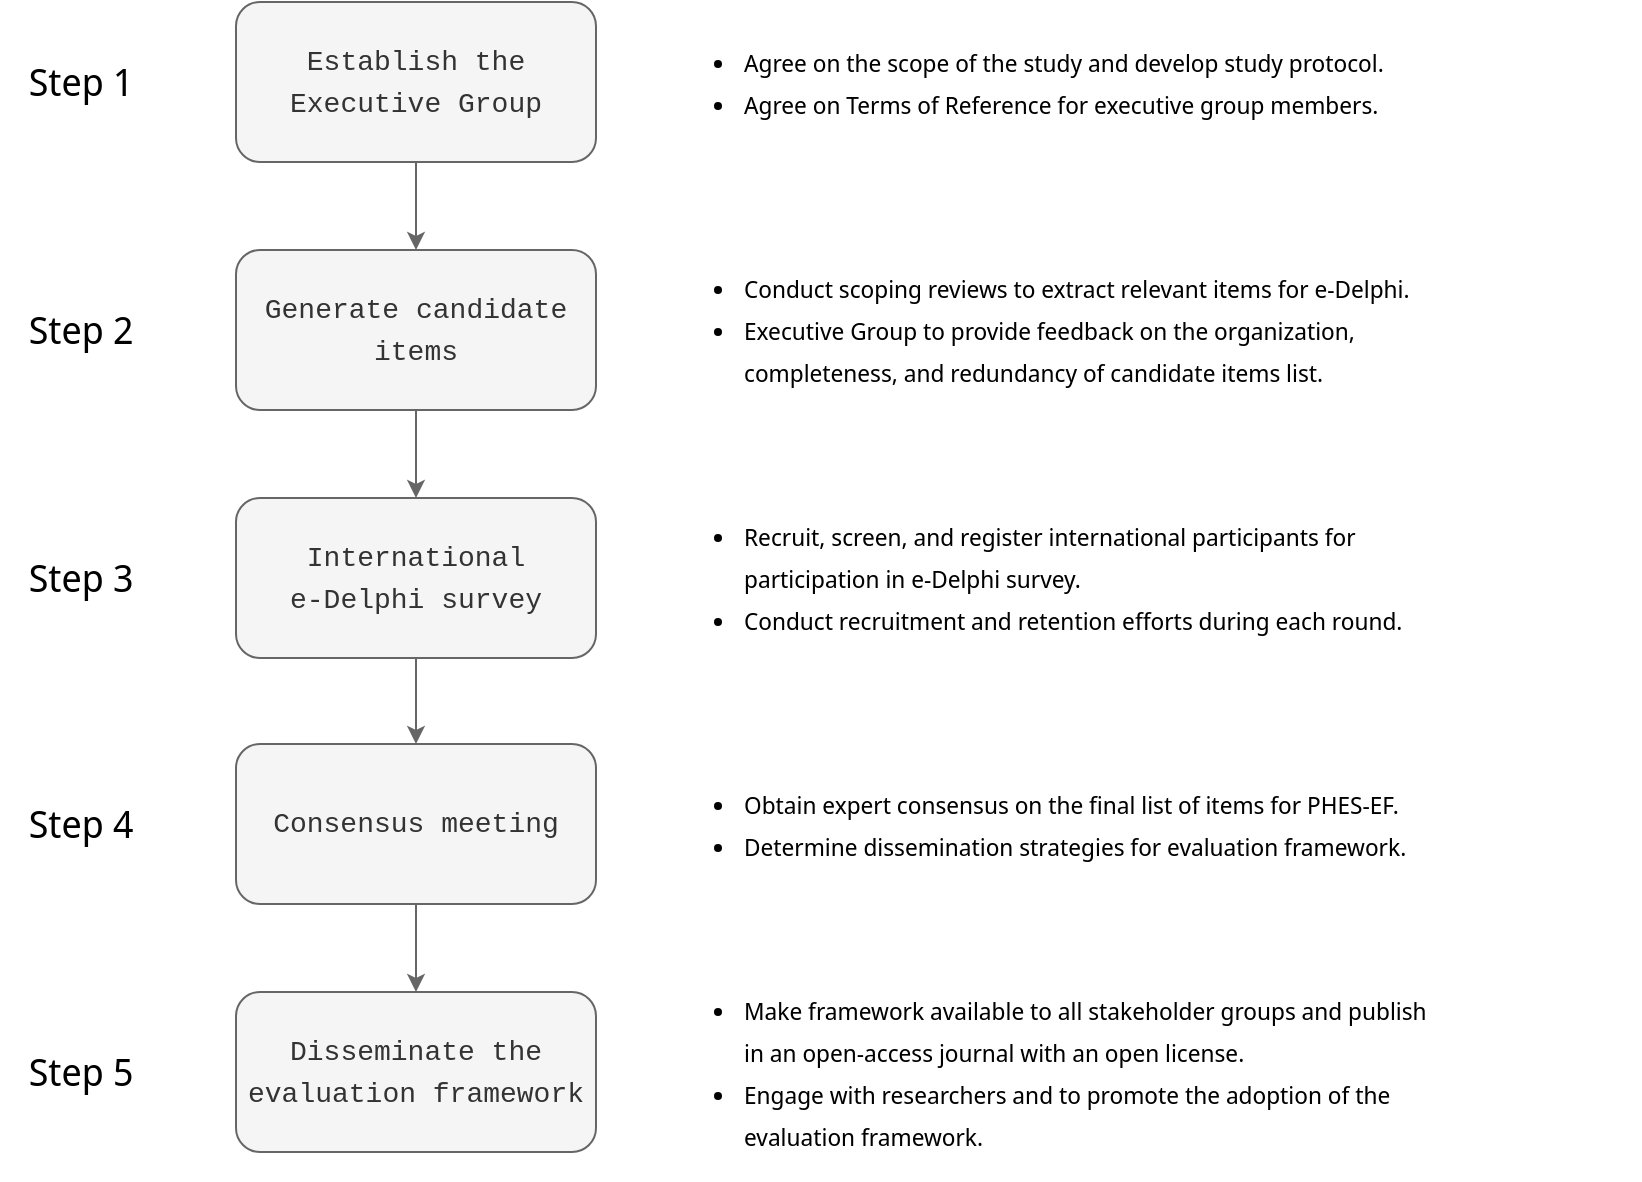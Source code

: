 <mxfile>
    <diagram id="BcWC3n7M8_-AfZd_4lyK" name="Page-1">
        <mxGraphModel dx="1152" dy="1007" grid="1" gridSize="10" guides="1" tooltips="1" connect="1" arrows="1" fold="1" page="1" pageScale="1" pageWidth="850" pageHeight="1100" math="0" shadow="0">
            <root>
                <mxCell id="0"/>
                <mxCell id="1" parent="0"/>
                <mxCell id="2" value="&lt;div style=&quot;font-family: &amp;quot;Fira Code&amp;quot;, Menlo, Monaco, &amp;quot;Courier New&amp;quot;, monospace, Menlo, Monaco, &amp;quot;Courier New&amp;quot;, monospace; font-size: 14px; line-height: 21px;&quot;&gt;Establish the Executive Group&lt;/div&gt;" style="rounded=1;whiteSpace=wrap;html=1;labelBackgroundColor=none;fillColor=#f5f5f5;strokeColor=#666666;fontColor=#333333;" parent="1" vertex="1">
                    <mxGeometry x="178" y="150" width="180" height="80" as="geometry"/>
                </mxCell>
                <mxCell id="3" value="&lt;div style=&quot;font-family: &amp;quot;Fira Code&amp;quot;, Menlo, Monaco, &amp;quot;Courier New&amp;quot;, monospace, Menlo, Monaco, &amp;quot;Courier New&amp;quot;, monospace; font-size: 14px; line-height: 21px;&quot;&gt;Generate candidate items&lt;/div&gt;" style="rounded=1;whiteSpace=wrap;html=1;labelBackgroundColor=none;fillColor=#f5f5f5;strokeColor=#666666;fontColor=#333333;" parent="1" vertex="1">
                    <mxGeometry x="178" y="274" width="180" height="80" as="geometry"/>
                </mxCell>
                <mxCell id="4" value="" style="endArrow=classic;html=1;exitX=0.5;exitY=1;exitDx=0;exitDy=0;entryX=0.5;entryY=0;entryDx=0;entryDy=0;labelBackgroundColor=#f4f2f6;fontColor=#000000;fillColor=#f5f5f5;strokeColor=#666666;" parent="1" source="2" target="3" edge="1">
                    <mxGeometry width="50" height="50" relative="1" as="geometry">
                        <mxPoint x="418" y="450" as="sourcePoint"/>
                        <mxPoint x="468" y="400" as="targetPoint"/>
                    </mxGeometry>
                </mxCell>
                <mxCell id="7" value="&lt;div style=&quot;font-family: &amp;quot;Fira Code&amp;quot;, Menlo, Monaco, &amp;quot;Courier New&amp;quot;, monospace, Menlo, Monaco, &amp;quot;Courier New&amp;quot;, monospace; font-size: 14px; line-height: 21px;&quot;&gt;&lt;div style=&quot;line-height: 21px;&quot;&gt;International &lt;br&gt;e-Delphi survey&lt;/div&gt;&lt;/div&gt;" style="rounded=1;whiteSpace=wrap;html=1;labelBackgroundColor=none;fillColor=#f5f5f5;strokeColor=#666666;fontColor=#333333;" parent="1" vertex="1">
                    <mxGeometry x="178" y="398" width="180" height="80" as="geometry"/>
                </mxCell>
                <mxCell id="8" value="&lt;div style=&quot;font-family: &amp;quot;Fira Code&amp;quot;, Menlo, Monaco, &amp;quot;Courier New&amp;quot;, monospace, Menlo, Monaco, &amp;quot;Courier New&amp;quot;, monospace; font-size: 14px; line-height: 21px;&quot;&gt;&lt;div style=&quot;line-height: 21px;&quot;&gt;&lt;div style=&quot;line-height: 21px;&quot;&gt;Consensus meeting&lt;/div&gt;&lt;/div&gt;&lt;/div&gt;" style="rounded=1;whiteSpace=wrap;html=1;labelBackgroundColor=none;fillColor=#f5f5f5;strokeColor=#666666;fontColor=#333333;" parent="1" vertex="1">
                    <mxGeometry x="178" y="521" width="180" height="80" as="geometry"/>
                </mxCell>
                <mxCell id="9" value="&lt;div style=&quot;font-family: &amp;quot;Fira Code&amp;quot;, Menlo, Monaco, &amp;quot;Courier New&amp;quot;, monospace, Menlo, Monaco, &amp;quot;Courier New&amp;quot;, monospace; font-size: 14px; line-height: 21px;&quot;&gt;&lt;div style=&quot;line-height: 21px;&quot;&gt;&lt;div style=&quot;line-height: 21px;&quot;&gt;&lt;div style=&quot;line-height: 21px;&quot;&gt;Disseminate the evaluation framework&lt;/div&gt;&lt;/div&gt;&lt;/div&gt;&lt;/div&gt;" style="rounded=1;whiteSpace=wrap;html=1;labelBackgroundColor=none;fillColor=#f5f5f5;strokeColor=#666666;fontColor=#333333;" parent="1" vertex="1">
                    <mxGeometry x="178" y="645" width="180" height="80" as="geometry"/>
                </mxCell>
                <mxCell id="13" value="" style="endArrow=classic;html=1;exitX=0.5;exitY=1;exitDx=0;exitDy=0;entryX=0.5;entryY=0;entryDx=0;entryDy=0;labelBackgroundColor=#f4f2f6;fontColor=#000000;fillColor=#f5f5f5;strokeColor=#666666;" parent="1" source="3" target="7" edge="1">
                    <mxGeometry width="50" height="50" relative="1" as="geometry">
                        <mxPoint x="288" y="240" as="sourcePoint"/>
                        <mxPoint x="288" y="290" as="targetPoint"/>
                    </mxGeometry>
                </mxCell>
                <mxCell id="14" value="" style="endArrow=classic;html=1;exitX=0.5;exitY=1;exitDx=0;exitDy=0;entryX=0.5;entryY=0;entryDx=0;entryDy=0;labelBackgroundColor=#f4f2f6;fontColor=#000000;fillColor=#f5f5f5;strokeColor=#666666;" parent="1" source="7" target="8" edge="1">
                    <mxGeometry width="50" height="50" relative="1" as="geometry">
                        <mxPoint x="288" y="240" as="sourcePoint"/>
                        <mxPoint x="288" y="290" as="targetPoint"/>
                    </mxGeometry>
                </mxCell>
                <mxCell id="15" value="" style="endArrow=classic;html=1;exitX=0.5;exitY=1;exitDx=0;exitDy=0;labelBackgroundColor=#f4f2f6;fontColor=#000000;fillColor=#f5f5f5;strokeColor=#666666;" parent="1" source="8" target="9" edge="1">
                    <mxGeometry width="50" height="50" relative="1" as="geometry">
                        <mxPoint x="288" y="490" as="sourcePoint"/>
                        <mxPoint x="288" y="530" as="targetPoint"/>
                    </mxGeometry>
                </mxCell>
                <mxCell id="5" value="Step 1" style="text;html=1;align=center;verticalAlign=middle;resizable=0;points=[];autosize=1;strokeColor=none;fillColor=none;fontSize=19;fontFamily=Noto Sans Display;fontSource=https%3A%2F%2Ffonts.googleapis.com%2Fcss%3Ffamily%3DNoto%2BSans%2BDisplay;" parent="1" vertex="1">
                    <mxGeometry x="60" y="170" width="80" height="40" as="geometry"/>
                </mxCell>
                <mxCell id="6" value="Step 2" style="text;html=1;align=center;verticalAlign=middle;resizable=0;points=[];autosize=1;strokeColor=none;fillColor=none;fontSize=19;fontFamily=Noto Sans Display;fontSource=https%3A%2F%2Ffonts.googleapis.com%2Fcss%3Ffamily%3DNoto%2BSans%2BDisplay;" parent="1" vertex="1">
                    <mxGeometry x="60" y="294" width="80" height="40" as="geometry"/>
                </mxCell>
                <mxCell id="10" value="Step 3" style="text;html=1;align=center;verticalAlign=middle;resizable=0;points=[];autosize=1;strokeColor=none;fillColor=none;fontSize=19;fontFamily=Noto Sans Display;fontSource=https%3A%2F%2Ffonts.googleapis.com%2Fcss%3Ffamily%3DNoto%2BSans%2BDisplay;" parent="1" vertex="1">
                    <mxGeometry x="60" y="418" width="80" height="40" as="geometry"/>
                </mxCell>
                <mxCell id="11" value="Step 4" style="text;html=1;align=center;verticalAlign=middle;resizable=0;points=[];autosize=1;strokeColor=none;fillColor=none;fontSize=19;fontFamily=Noto Sans Display;fontSource=https%3A%2F%2Ffonts.googleapis.com%2Fcss%3Ffamily%3DNoto%2BSans%2BDisplay;" parent="1" vertex="1">
                    <mxGeometry x="60" y="541" width="80" height="40" as="geometry"/>
                </mxCell>
                <mxCell id="12" value="Step 5" style="text;html=1;align=center;verticalAlign=middle;resizable=0;points=[];autosize=1;strokeColor=none;fillColor=none;fontSize=19;fontFamily=Noto Sans Display;fontSource=https%3A%2F%2Ffonts.googleapis.com%2Fcss%3Ffamily%3DNoto%2BSans%2BDisplay;" parent="1" vertex="1">
                    <mxGeometry x="60" y="665" width="80" height="40" as="geometry"/>
                </mxCell>
                <mxCell id="16" value="&lt;div style=&quot;font-size: 14px; line-height: 21px;&quot;&gt;&lt;div style=&quot;line-height: 21px; font-size: 12px;&quot;&gt;&lt;ul style=&quot;&quot;&gt;&lt;li style=&quot;&quot;&gt;&lt;font&gt;Agree on the scope of the study and develop study protocol.&lt;/font&gt;&lt;/li&gt;&lt;li style=&quot;&quot;&gt;&lt;font&gt;Agree on Terms of Reference for executive group members.&lt;/font&gt;&lt;/li&gt;&lt;/ul&gt;&lt;/div&gt;&lt;/div&gt;" style="rounded=0;html=1;align=left;fillColor=none;labelBackgroundColor=none;strokeColor=none;fontFamily=Noto Sans Display;fontSource=https%3A%2F%2Ffonts.googleapis.com%2Fcss%3Ffamily%3DNoto%2BSans%2BDisplay;" parent="1" vertex="1">
                    <mxGeometry x="390" y="150" width="490" height="80" as="geometry"/>
                </mxCell>
                <mxCell id="21" value="&lt;div style=&quot;line-height: 21px;&quot;&gt;&lt;div style=&quot;line-height: 21px;&quot;&gt;&lt;ul style=&quot;&quot;&gt;&lt;li style=&quot;&quot;&gt;&lt;span style=&quot;&quot;&gt;Conduct scoping reviews to extract relevant items for e-Delphi.&lt;/span&gt;&lt;br&gt;&lt;/li&gt;&lt;li style=&quot;&quot;&gt;Executive Group to provide feedback on the organization, &lt;br&gt;completeness, and redundancy of candidate items list.&lt;/li&gt;&lt;/ul&gt;&lt;/div&gt;&lt;/div&gt;" style="rounded=0;html=1;align=left;fillColor=none;labelBackgroundColor=none;strokeColor=none;fontFamily=Noto Sans Display;fontSource=https%3A%2F%2Ffonts.googleapis.com%2Fcss%3Ffamily%3DNoto%2BSans%2BDisplay;" parent="1" vertex="1">
                    <mxGeometry x="390" y="274" width="490" height="80" as="geometry"/>
                </mxCell>
                <mxCell id="23" value="&lt;div style=&quot;line-height: 21px;&quot;&gt;&lt;div style=&quot;line-height: 21px;&quot;&gt;&lt;ul style=&quot;&quot;&gt;&lt;li style=&quot;&quot;&gt;Recruit, screen, and register international participants for&lt;br&gt;participation in e-Delphi survey.&lt;/li&gt;&lt;li style=&quot;&quot;&gt;&lt;font&gt;Conduct recruitment and retention efforts during each round.&lt;/font&gt;&lt;/li&gt;&lt;/ul&gt;&lt;/div&gt;&lt;/div&gt;" style="rounded=0;html=1;align=left;fillColor=none;labelBackgroundColor=none;strokeColor=none;fontFamily=Noto Sans Display;fontSource=https%3A%2F%2Ffonts.googleapis.com%2Fcss%3Ffamily%3DNoto%2BSans%2BDisplay;" parent="1" vertex="1">
                    <mxGeometry x="390" y="398" width="490" height="80" as="geometry"/>
                </mxCell>
                <mxCell id="24" value="&lt;div style=&quot;line-height: 21px;&quot;&gt;&lt;div style=&quot;line-height: 21px;&quot;&gt;&lt;ul style=&quot;&quot;&gt;&lt;li style=&quot;&quot;&gt;&lt;span style=&quot;&quot;&gt;Obtain expert consensus on the final list of items for PHES-EF.&lt;/span&gt;&lt;br&gt;&lt;/li&gt;&lt;li style=&quot;&quot;&gt;&lt;font&gt;Determine dissemination strategies for evaluation framework.&lt;/font&gt;&lt;/li&gt;&lt;/ul&gt;&lt;/div&gt;&lt;/div&gt;" style="rounded=0;html=1;align=left;fillColor=none;labelBackgroundColor=none;strokeColor=none;fontFamily=Noto Sans Display;fontSource=https%3A%2F%2Ffonts.googleapis.com%2Fcss%3Ffamily%3DNoto%2BSans%2BDisplay;" parent="1" vertex="1">
                    <mxGeometry x="390" y="521" width="490" height="80" as="geometry"/>
                </mxCell>
                <mxCell id="25" value="&lt;div style=&quot;line-height: 21px;&quot;&gt;&lt;div style=&quot;line-height: 21px;&quot;&gt;&lt;ul style=&quot;&quot;&gt;&lt;li style=&quot;&quot;&gt;&lt;span style=&quot;&quot;&gt;Make framework available to all stakeholder groups and publish&lt;br&gt;&lt;/span&gt;in an open-access journal with an open license.&lt;/li&gt;&lt;li style=&quot;&quot;&gt;&lt;font&gt;Engage with researchers and to promote the adoption of the&lt;br&gt;evaluation framework.&lt;/font&gt;&lt;/li&gt;&lt;/ul&gt;&lt;/div&gt;&lt;/div&gt;" style="rounded=0;html=1;align=left;fillColor=none;labelBackgroundColor=none;strokeColor=none;fontFamily=Noto Sans Display;fontSource=https%3A%2F%2Ffonts.googleapis.com%2Fcss%3Ffamily%3DNoto%2BSans%2BDisplay;" parent="1" vertex="1">
                    <mxGeometry x="390" y="645" width="490" height="80" as="geometry"/>
                </mxCell>
            </root>
        </mxGraphModel>
    </diagram>
</mxfile>
